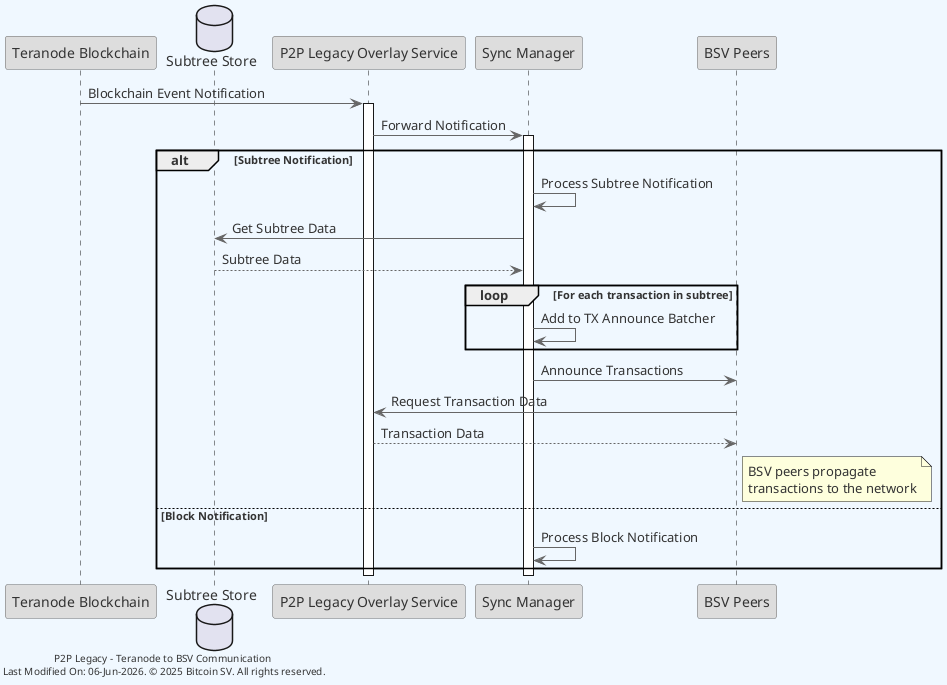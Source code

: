 @startuml overview
skinparam backgroundColor #F0F8FF
skinparam defaultFontColor #333333
skinparam arrowColor #666666

' Define borders for all elements
skinparam entity {
  BorderColor #666666
  BackgroundColor #DDDDDD
}

skinparam control {
  BorderColor #666666
  BackgroundColor #DDDDDD
}

skinparam participant {
  BorderColor #666666
  BackgroundColor #DDDDDD
}


participant "Teranode Blockchain" as teranode
database "Subtree Store" as subtreeStore
participant "P2P Legacy Overlay Service" as legacy
participant "Sync Manager" as syncManager
participant "BSV Peers" as bsvpeers

teranode -> legacy: Blockchain Event Notification
activate legacy

legacy -> syncManager: Forward Notification
activate syncManager

alt Subtree Notification
    syncManager -> syncManager: Process Subtree Notification

    syncManager -> subtreeStore: Get Subtree Data
    subtreeStore --> syncManager: Subtree Data

    loop For each transaction in subtree
        syncManager -> syncManager: Add to TX Announce Batcher
    end

    syncManager -> bsvpeers: Announce Transactions
    bsvpeers -> legacy: Request Transaction Data
    legacy --> bsvpeers: Transaction Data

    note right of bsvpeers: BSV peers propagate\ntransactions to the network

else Block Notification
    syncManager -> syncManager: Process Block Notification
end

deactivate syncManager
deactivate legacy

left footer "P2P Legacy - Teranode to BSV Communication\n Last Modified On: %date("dd-MMM-yyyy"). © 2025 Bitcoin SV. All rights reserved."

@enduml
